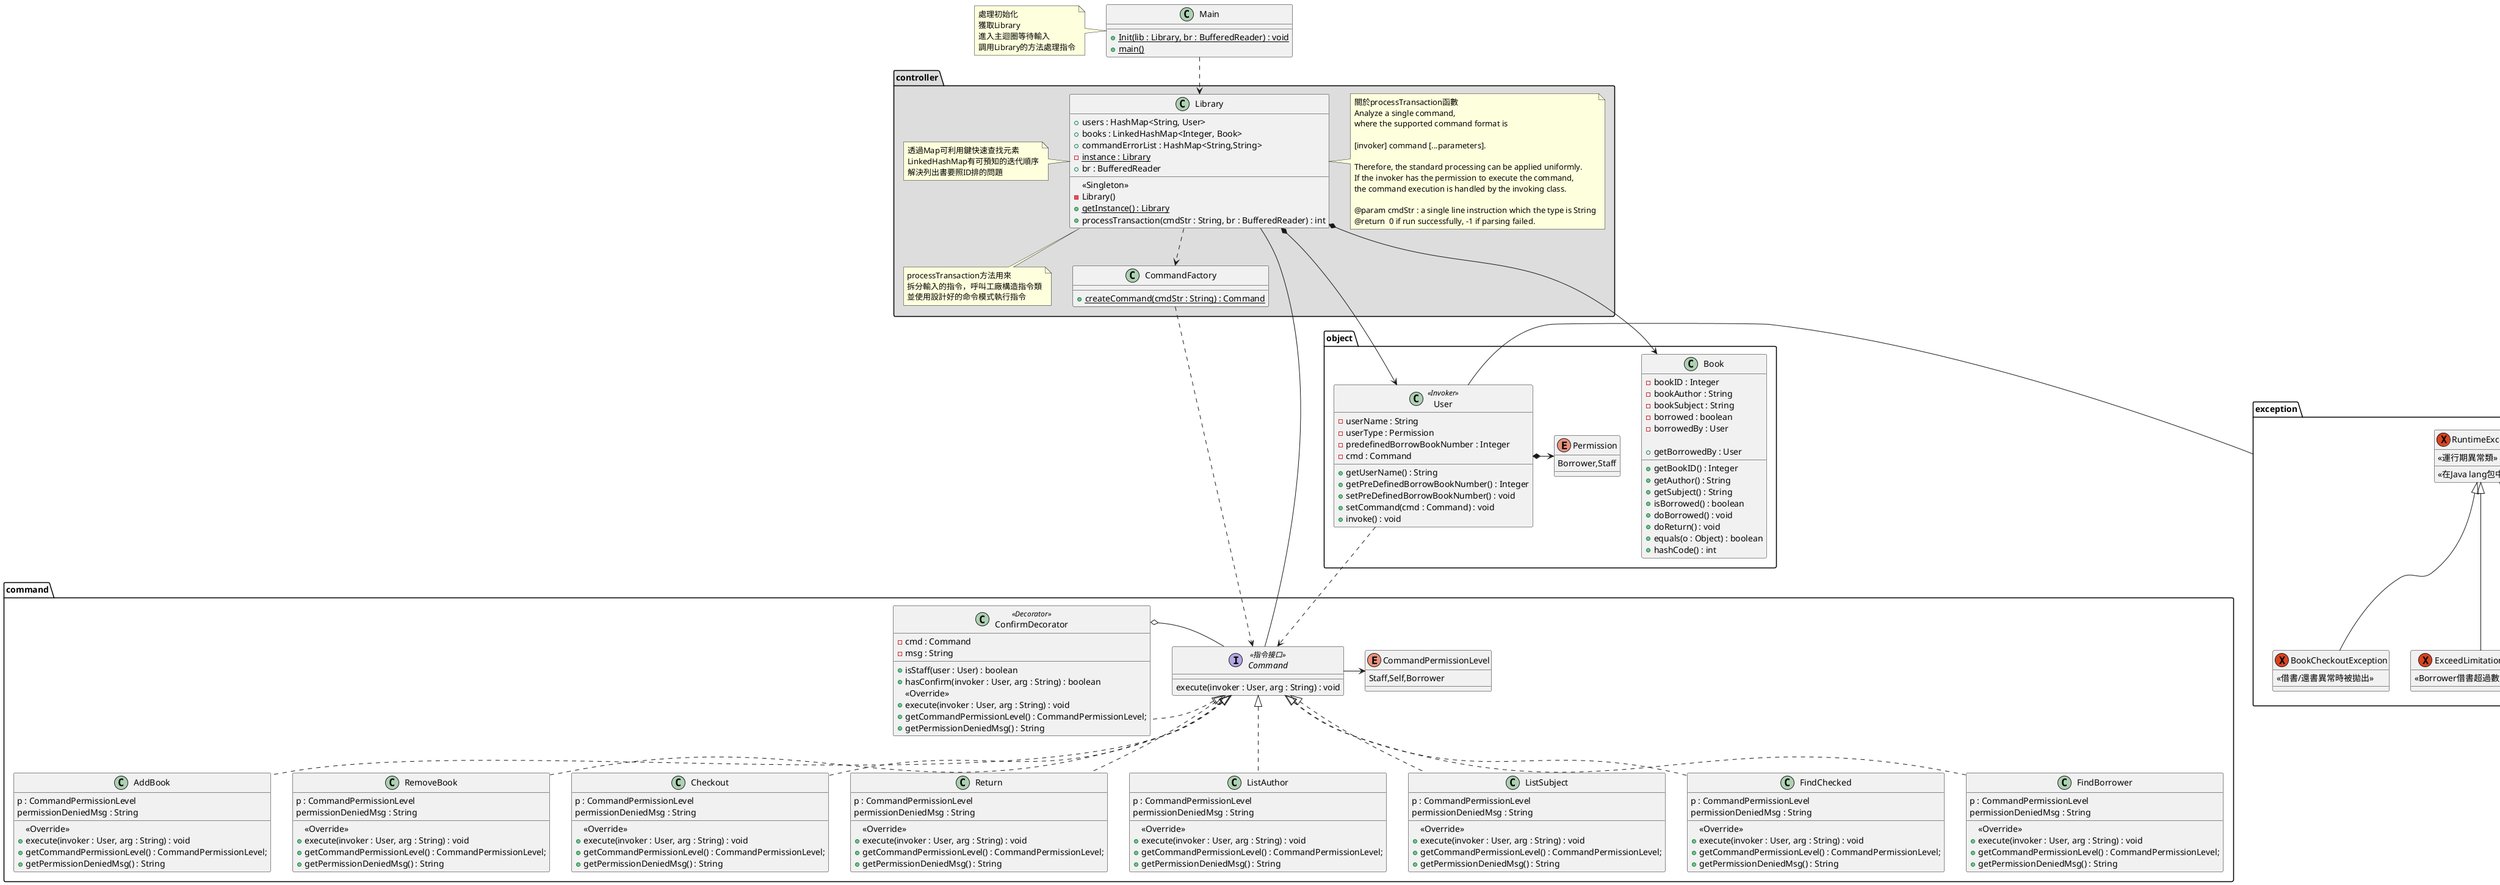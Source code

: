 @startuml
class Main{
    +{static}Init(lib : Library, br : BufferedReader) : void
    +{static}main()
}
note left of Main : 處理初始化\n獲取Library\n進入主迴圈等待輸入\n調用Library的方法處理指令

package controller #DDDDDD{
    class Library{
        +users : HashMap<String, User>
        +books : LinkedHashMap<Integer, Book>
        +commandErrorList : HashMap<String,String>
        {static}-instance : Library
        +br : BufferedReader

        {method}<<Singleton>>
        -Library()
        {static}+getInstance() : Library
        +processTransaction(cmdStr : String, br : BufferedReader) : int
    }
    note left of Library : 透過Map可利用鍵快速查找元素\nLinkedHashMap有可預知的迭代順序\n解決列出書要照ID排的問題
    note bottom of Library : processTransaction方法用來\n拆分輸入的指令，呼叫工廠構造指令類\n並使用設計好的命令模式執行指令
    note right of Library : 關於processTransaction函數\nAnalyze a single command,\nwhere the supported command format is\n\n[invoker] command [...parameters].\n\nTherefore, the standard processing can be applied uniformly.\nIf the invoker has the permission to execute the command,\nthe command execution is handled by the invoking class.\n\n@param cmdStr : a single line instruction which the type is String\n@return  0 if run successfully, -1 if parsing failed.

    class CommandFactory{
        +{static}createCommand(cmdStr : String) : Command
    }
}

package object{
    enum Permission{
        Borrower,Staff
    }
    class User<<Invoker>>{
        -userName : String
        -userType : Permission
        -predefinedBorrowBookNumber : Integer
        -cmd : Command
        +getUserName() : String
        +getPreDefinedBorrowBookNumber() : Integer
        +setPreDefinedBorrowBookNumber() : void
        +setCommand(cmd : Command) : void
        +invoke() : void
    }


    class Book{
        -bookID : Integer
        -bookAuthor : String
        -bookSubject : String
        -borrowed : boolean
        -borrowedBy : User

        +getBookID() : Integer
        +getAuthor() : String
        +getSubject() : String
        +isBorrowed() : boolean
        +getBorrowedBy : User
        +doBorrowed() : void
        +doReturn() : void
        +equals(o : Object) : boolean
        +hashCode() : int
    }
}



package "command"{
    interface Command<< 指令接口 >>{
        execute(invoker : User, arg : String) : void
    }
    class ConfirmDecorator << Decorator >> implements Command{
        -cmd : Command
        -msg : String

        +isStaff(user : User) : boolean
        +hasConfirm(invoker : User, arg : String) : boolean
        {method}<<Override>>
        +execute(invoker : User, arg : String) : void
        +getCommandPermissionLevel() : CommandPermissionLevel;
        +getPermissionDeniedMsg() : String
    }
    enum CommandPermissionLevel{
        Staff,Self,Borrower
    }
    class AddBook implements Command{
        p : CommandPermissionLevel
        permissionDeniedMsg : String

        {method}<<Override>>
        +execute(invoker : User, arg : String) : void
        +getCommandPermissionLevel() : CommandPermissionLevel;
        +getPermissionDeniedMsg() : String
    }

    class RemoveBook implements Command{
        p : CommandPermissionLevel
        permissionDeniedMsg : String

        {method}<<Override>>
        +execute(invoker : User, arg : String) : void
        +getCommandPermissionLevel() : CommandPermissionLevel;
        +getPermissionDeniedMsg() : String
    }

    class Checkout implements Command{
        p : CommandPermissionLevel
        permissionDeniedMsg : String

        {method}<<Override>>
        +execute(invoker : User, arg : String) : void
        +getCommandPermissionLevel() : CommandPermissionLevel;
        +getPermissionDeniedMsg() : String
    }

    class Return implements Command{
        p : CommandPermissionLevel
        permissionDeniedMsg : String

        {method}<<Override>>
        +execute(invoker : User, arg : String) : void
        +getCommandPermissionLevel() : CommandPermissionLevel;
        +getPermissionDeniedMsg() : String
    }

    class ListAuthor implements Command{
        p : CommandPermissionLevel
        permissionDeniedMsg : String

        {method}<<Override>>
        +execute(invoker : User, arg : String) : void
        +getCommandPermissionLevel() : CommandPermissionLevel;
        +getPermissionDeniedMsg() : String
    }

    class ListSubject implements Command{
        p : CommandPermissionLevel
        permissionDeniedMsg : String

        {method}<<Override>>
        +execute(invoker : User, arg : String) : void
        +getCommandPermissionLevel() : CommandPermissionLevel;
        +getPermissionDeniedMsg() : String
    }

    class FindChecked implements Command{
        p : CommandPermissionLevel
        permissionDeniedMsg : String

        {method}<<Override>>
        +execute(invoker : User, arg : String) : void
        +getCommandPermissionLevel() : CommandPermissionLevel;
        +getPermissionDeniedMsg() : String
    }

    class FindBorrower implements Command{
        p : CommandPermissionLevel
        permissionDeniedMsg : String

        {method}<<Override>>
        +execute(invoker : User, arg : String) : void
        +getCommandPermissionLevel() : CommandPermissionLevel;
        +getPermissionDeniedMsg() : String
    }
}

package exception #FFFFFF{
    Exception RuntimeException{
        <<運行期異常類>>
        {method}<<在Java lang包中>>
    }
    Exception BookCheckoutException extends RuntimeException{
        <<借書/還書異常時被拋出>>
    }
    Exception ExceedLimitationException extends RuntimeException{
        <<Borrower借書超過數量時被拋出>>
    }
    Exception PermissionDeniedException extends RuntimeException{
        <<Invoker無權執行指令時被拋出>>
    }
}

Main ..> Library
Library -- Command
Library *---> Book
Library *---> User
Library ..> CommandFactory
CommandFactory ..> Command
User *-> Permission
User ..> Command
User - exception
ConfirmDecorator o- Command
Command -> CommandPermissionLevel
@enduml

